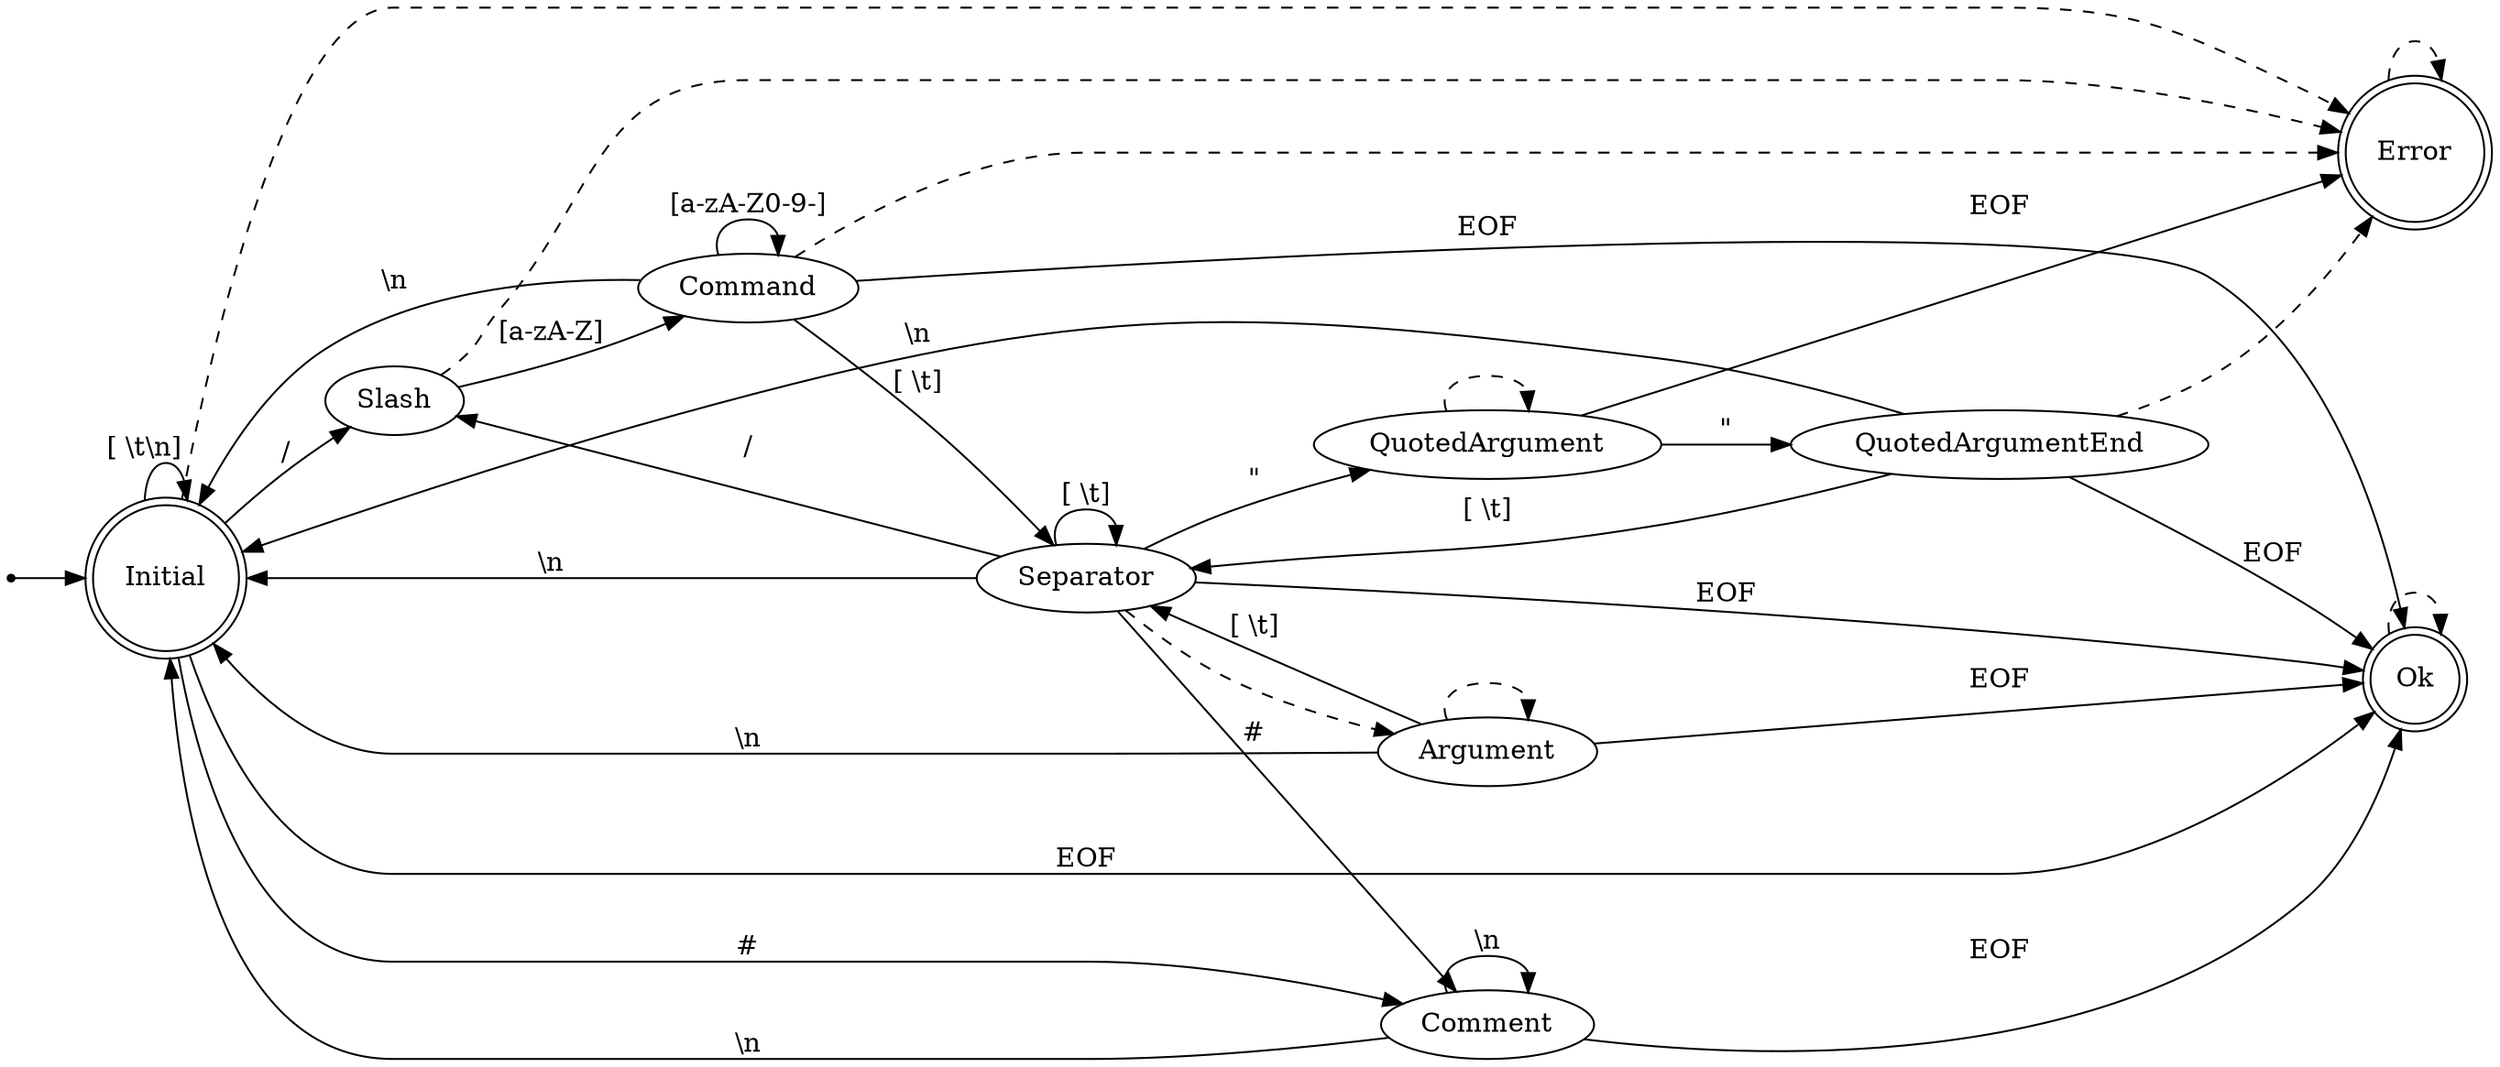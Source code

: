 digraph parser {
	rankdir=LR;

	Initial [shape=doublecircle];
	Comment;
	Slash;
	Command;
	Separator;
	Argument;
	QuotedArgument;
	QuotedArgumentEnd;
	Ok [shape=doublecircle];
	Error [shape=doublecircle];

	node [shape = point ]; Start
    Start -> Initial;

	Initial -> Initial [ label="[ \\t\\n]     " ];
	Initial -> Comment [ label="#" ];
	Initial -> Slash [ label="/" ];
	Initial -> Ok [ label="EOF" ];
	Initial -> Error [ style=dashed ];
	Comment -> Initial [ label="\\n" ];
	Comment -> Ok [ label="EOF" ];
	Comment -> Comment [ label="\\n" ];
	Slash -> Command [ label="[a-zA-Z]" ];
	Slash -> Error [ style=dashed ];
	Command -> Command [ label="[a-zA-Z0-9-]" ];
	Command -> Ok [ label="EOF" ];
	Command -> Initial [ label="\\n" ];
	Command -> Separator [ label="[ \\t]" ];
	Command -> Error [ style=dashed ];
	Separator -> Comment [ label="#" ];
	Separator -> Slash [ label="/" ];
	Separator -> Separator [ label="[ \\t]" ];
	Separator -> QuotedArgument [ label="\"" ];
	Separator -> Initial [ label="\\n" ];
	Separator -> Ok [ label="EOF" ];
	Separator -> Argument [ style=dashed ];
	Argument -> Separator [ label="[ \\t]" ];
	Argument -> Initial [ label="\\n" ];
	Argument -> Ok [ label="EOF" ];
	Argument -> Argument [ style=dashed ];
	QuotedArgument -> QuotedArgumentEnd [ label="\"" ];
	QuotedArgument -> Error [ label="EOF" ];
	QuotedArgument -> QuotedArgument [ style=dashed ];
	QuotedArgumentEnd -> Separator [ label="[ \\t]" ];
	QuotedArgumentEnd -> Initial [ label="\\n" ];
	QuotedArgumentEnd -> Ok [ label="EOF" ];
	QuotedArgumentEnd -> Error [ style=dashed ];
	Ok -> Ok [ style=dashed ];
	Error -> Error [ style=dashed ];
}
